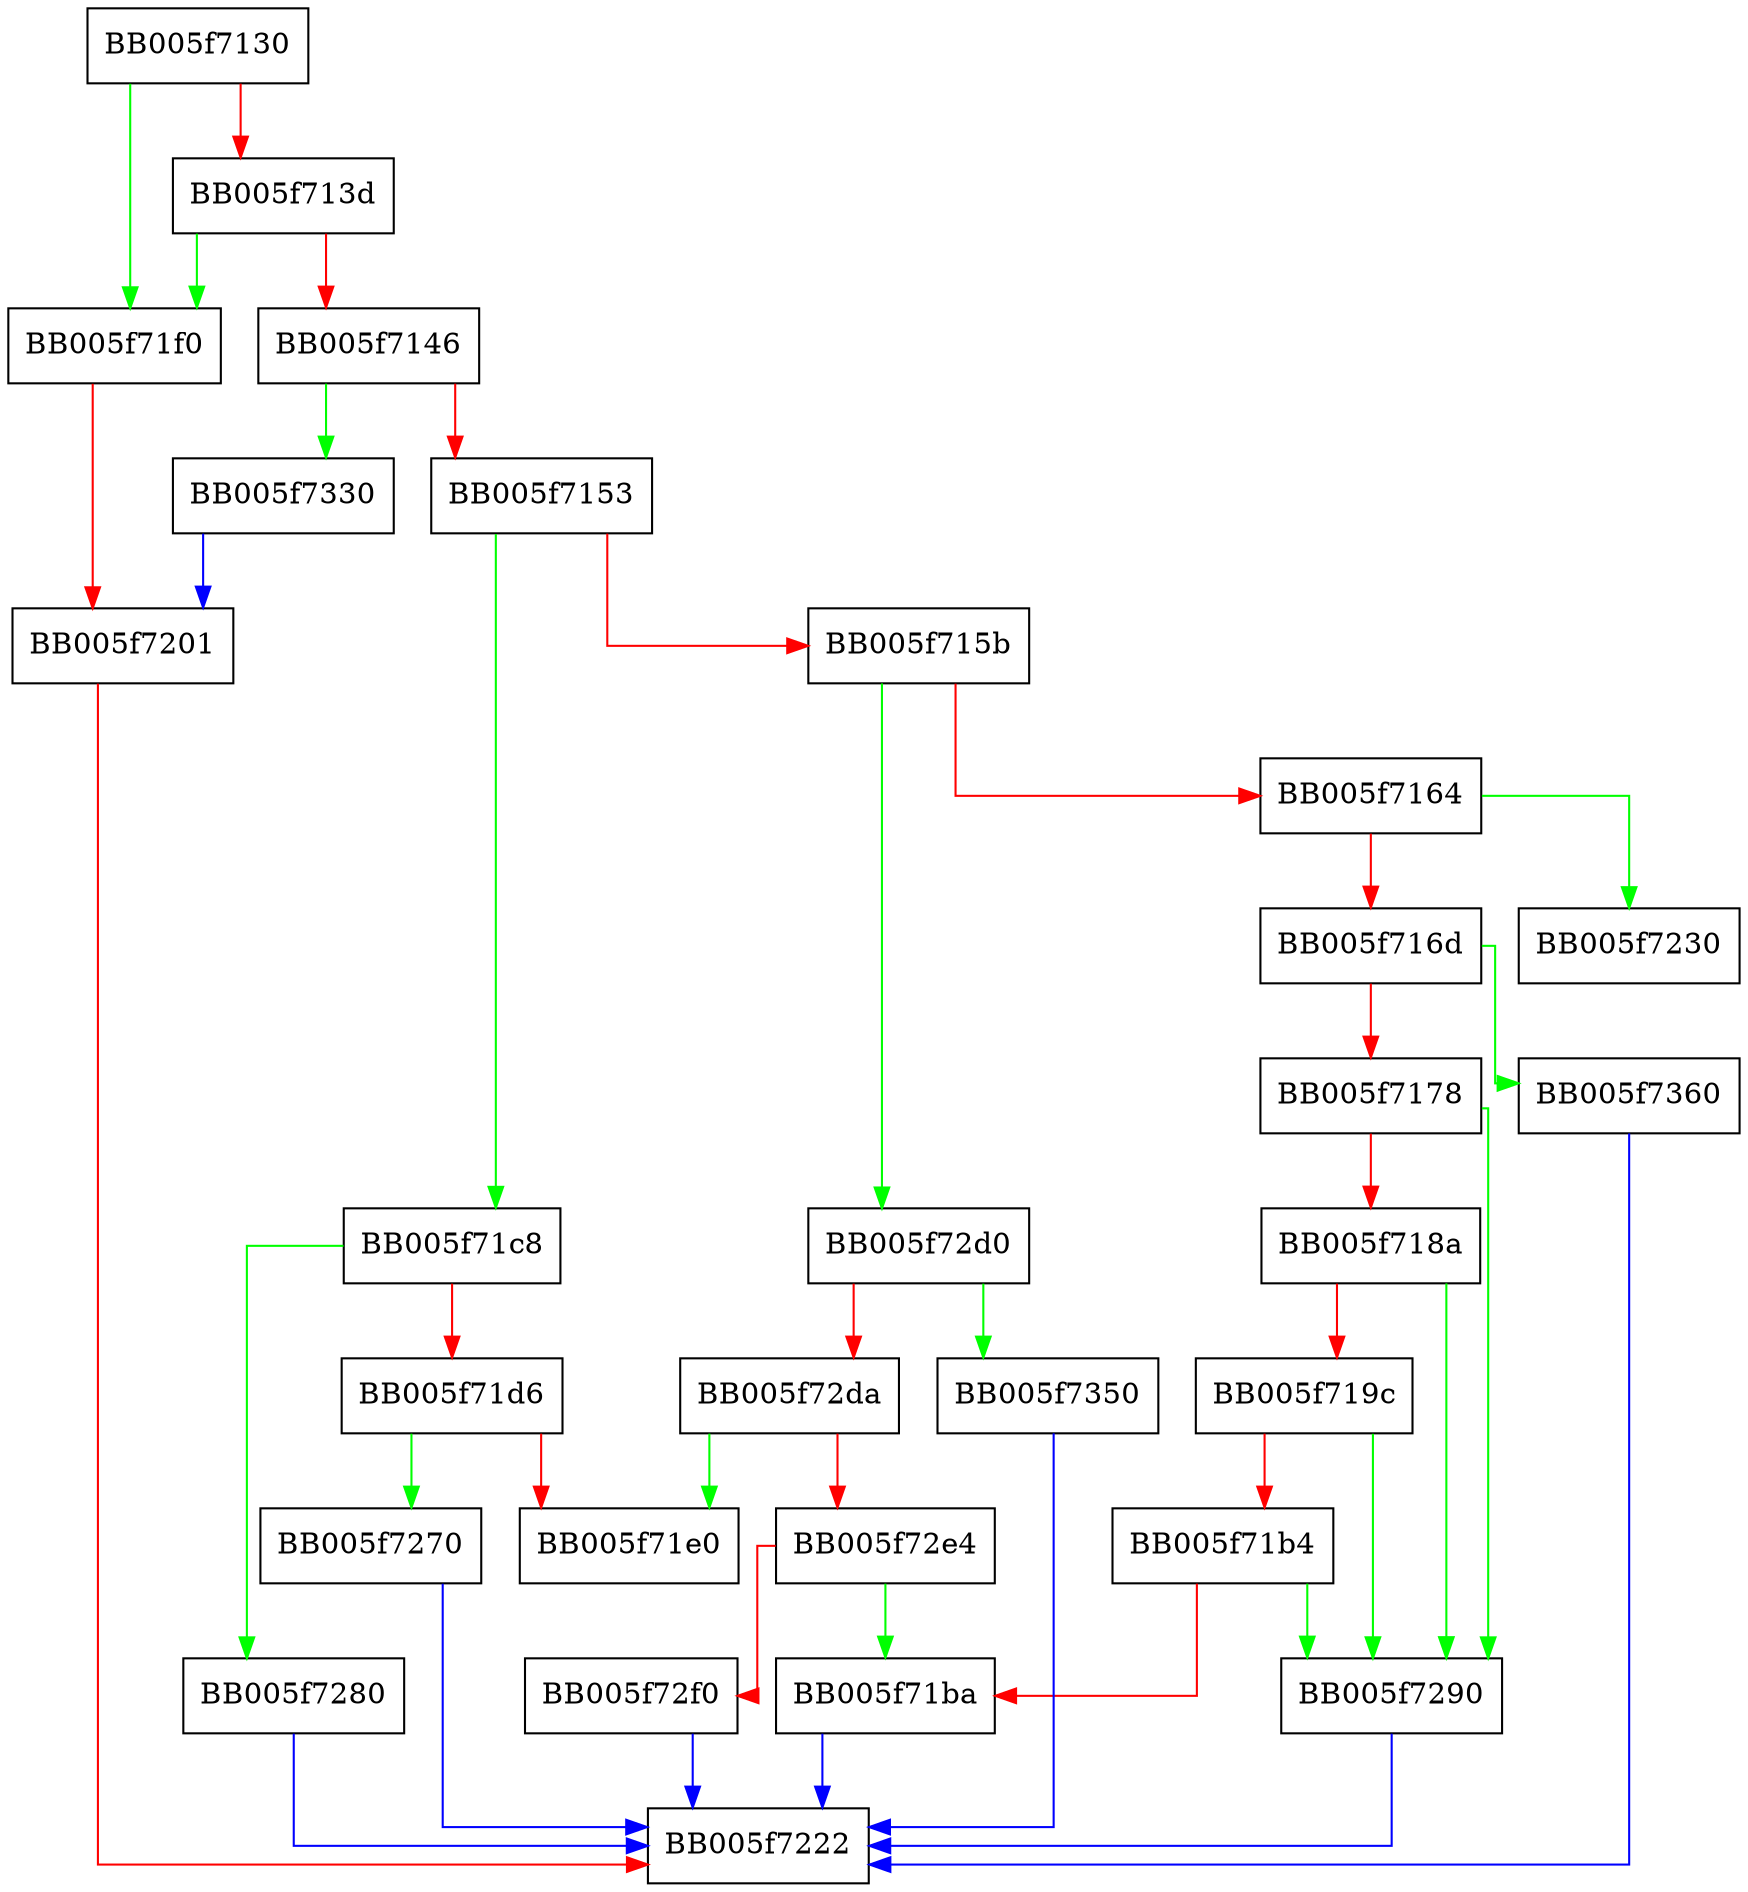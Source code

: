 digraph OSSL_PARAM_get_int64 {
  node [shape="box"];
  graph [splines=ortho];
  BB005f7130 -> BB005f71f0 [color="green"];
  BB005f7130 -> BB005f713d [color="red"];
  BB005f713d -> BB005f71f0 [color="green"];
  BB005f713d -> BB005f7146 [color="red"];
  BB005f7146 -> BB005f7330 [color="green"];
  BB005f7146 -> BB005f7153 [color="red"];
  BB005f7153 -> BB005f71c8 [color="green"];
  BB005f7153 -> BB005f715b [color="red"];
  BB005f715b -> BB005f72d0 [color="green"];
  BB005f715b -> BB005f7164 [color="red"];
  BB005f7164 -> BB005f7230 [color="green"];
  BB005f7164 -> BB005f716d [color="red"];
  BB005f716d -> BB005f7360 [color="green"];
  BB005f716d -> BB005f7178 [color="red"];
  BB005f7178 -> BB005f7290 [color="green"];
  BB005f7178 -> BB005f718a [color="red"];
  BB005f718a -> BB005f7290 [color="green"];
  BB005f718a -> BB005f719c [color="red"];
  BB005f719c -> BB005f7290 [color="green"];
  BB005f719c -> BB005f71b4 [color="red"];
  BB005f71b4 -> BB005f7290 [color="green"];
  BB005f71b4 -> BB005f71ba [color="red"];
  BB005f71ba -> BB005f7222 [color="blue"];
  BB005f71c8 -> BB005f7280 [color="green"];
  BB005f71c8 -> BB005f71d6 [color="red"];
  BB005f71d6 -> BB005f7270 [color="green"];
  BB005f71d6 -> BB005f71e0 [color="red"];
  BB005f71f0 -> BB005f7201 [color="red"];
  BB005f7201 -> BB005f7222 [color="red"];
  BB005f7270 -> BB005f7222 [color="blue"];
  BB005f7280 -> BB005f7222 [color="blue"];
  BB005f7290 -> BB005f7222 [color="blue"];
  BB005f72d0 -> BB005f7350 [color="green"];
  BB005f72d0 -> BB005f72da [color="red"];
  BB005f72da -> BB005f71e0 [color="green"];
  BB005f72da -> BB005f72e4 [color="red"];
  BB005f72e4 -> BB005f71ba [color="green"];
  BB005f72e4 -> BB005f72f0 [color="red"];
  BB005f72f0 -> BB005f7222 [color="blue"];
  BB005f7330 -> BB005f7201 [color="blue"];
  BB005f7350 -> BB005f7222 [color="blue"];
  BB005f7360 -> BB005f7222 [color="blue"];
}